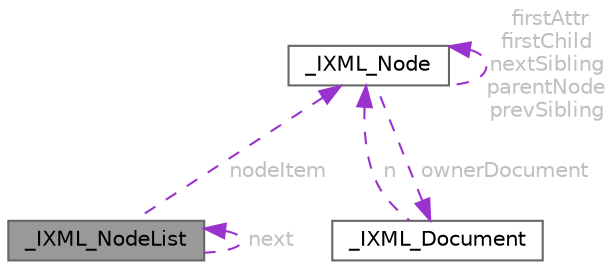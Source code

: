 digraph "_IXML_NodeList"
{
 // LATEX_PDF_SIZE
  bgcolor="transparent";
  edge [fontname=Helvetica,fontsize=10,labelfontname=Helvetica,labelfontsize=10];
  node [fontname=Helvetica,fontsize=10,shape=box,height=0.2,width=0.4];
  Node1 [id="Node000001",label="_IXML_NodeList",height=0.2,width=0.4,color="gray40", fillcolor="grey60", style="filled", fontcolor="black",tooltip="Data structure representing a list of nodes."];
  Node2 -> Node1 [id="edge1_Node000001_Node000002",dir="back",color="darkorchid3",style="dashed",tooltip=" ",label=" nodeItem",fontcolor="grey" ];
  Node2 [id="Node000002",label="_IXML_Node",height=0.2,width=0.4,color="gray40", fillcolor="white", style="filled",URL="$struct__IXML__Node.html",tooltip="Data structure common to all types of nodes."];
  Node2 -> Node2 [id="edge2_Node000002_Node000002",dir="back",color="darkorchid3",style="dashed",tooltip=" ",label=" firstAttr\nfirstChild\nnextSibling\nparentNode\nprevSibling",fontcolor="grey" ];
  Node3 -> Node2 [id="edge3_Node000002_Node000003",dir="back",color="darkorchid3",style="dashed",tooltip=" ",label=" ownerDocument",fontcolor="grey" ];
  Node3 [id="Node000003",label="_IXML_Document",height=0.2,width=0.4,color="gray40", fillcolor="white", style="filled",URL="$struct__IXML__Document.html",tooltip="Data structure representing the DOM Document."];
  Node2 -> Node3 [id="edge4_Node000003_Node000002",dir="back",color="darkorchid3",style="dashed",tooltip=" ",label=" n",fontcolor="grey" ];
  Node1 -> Node1 [id="edge5_Node000001_Node000001",dir="back",color="darkorchid3",style="dashed",tooltip=" ",label=" next",fontcolor="grey" ];
}
